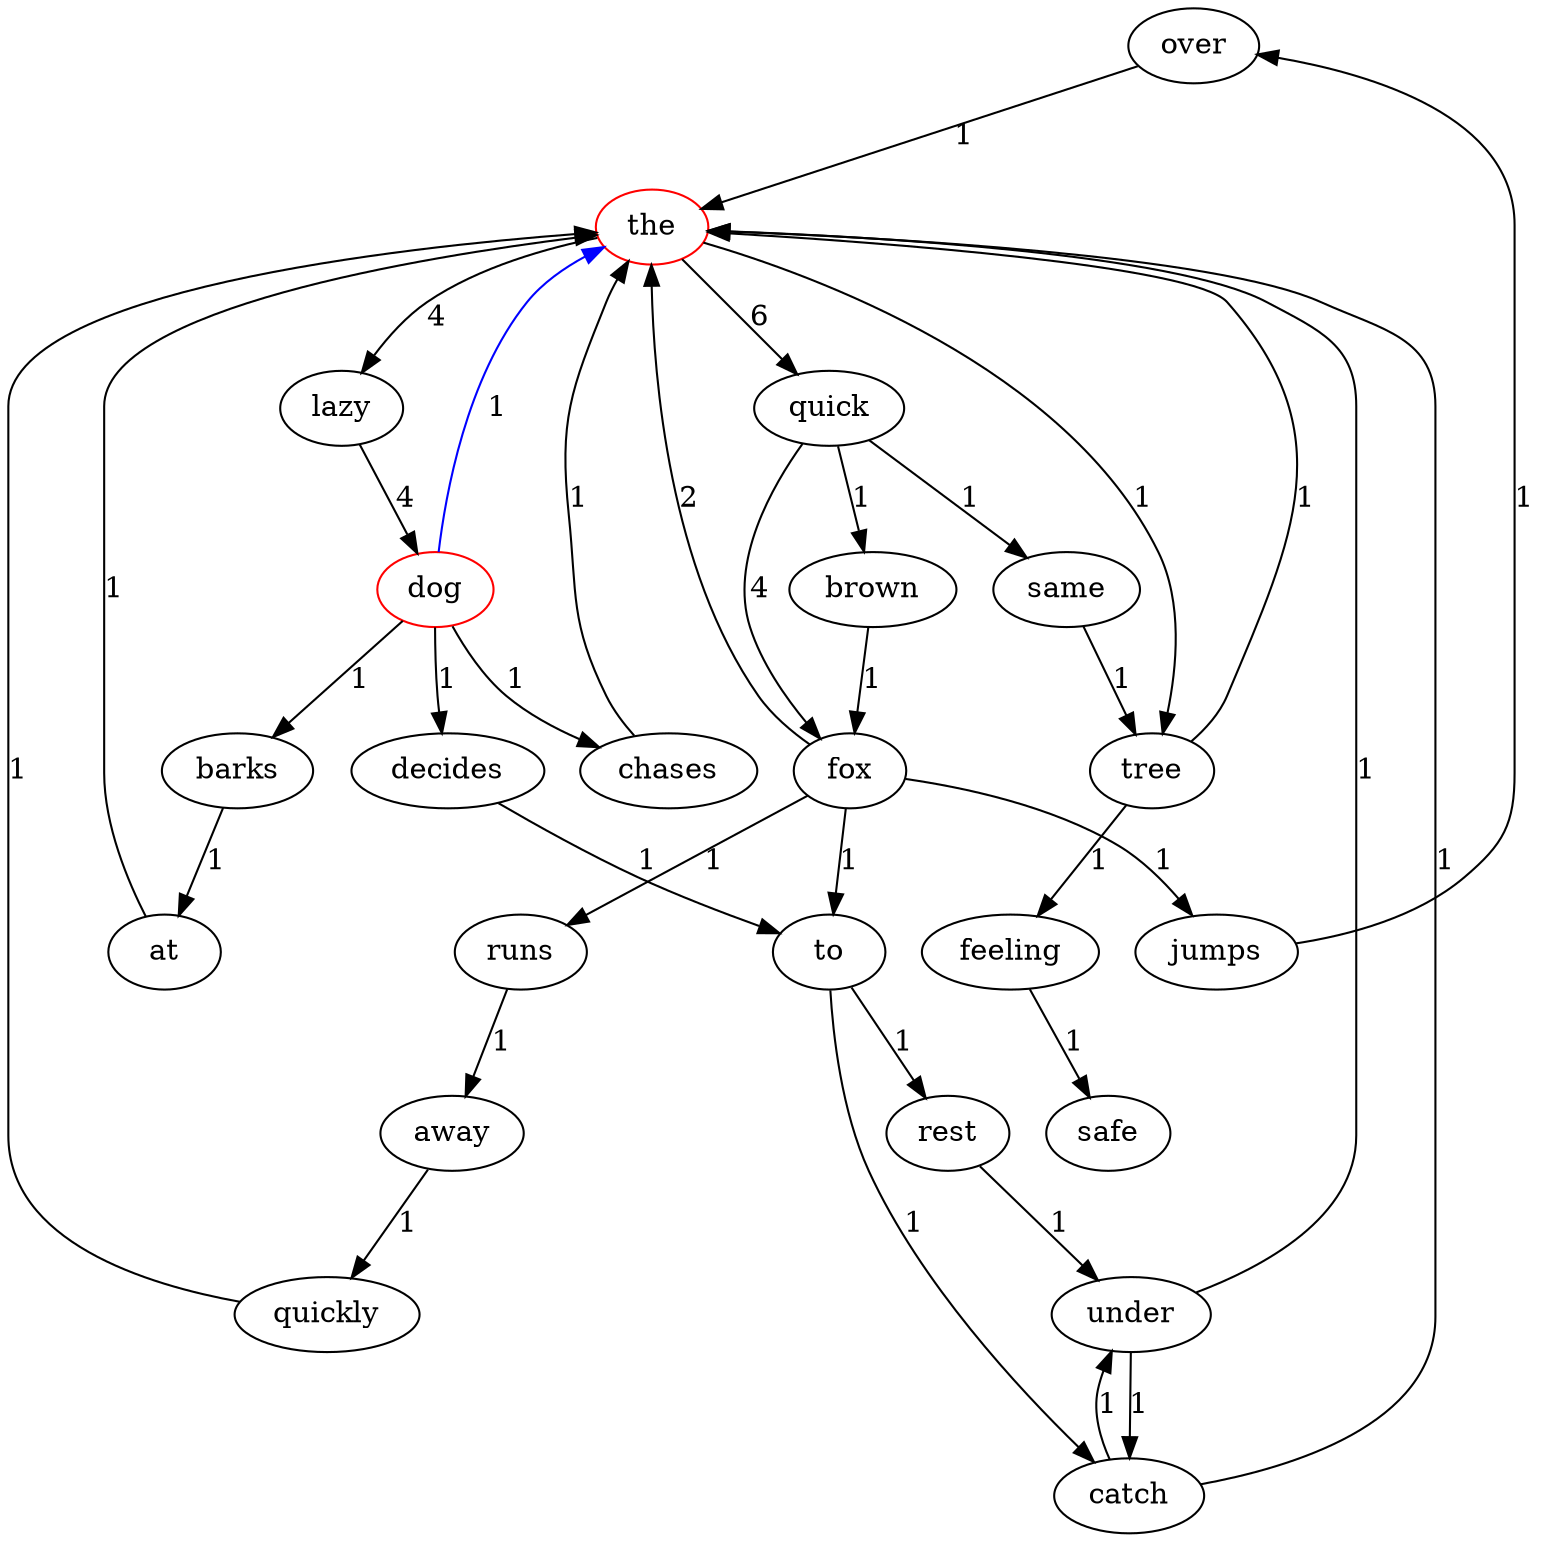 digraph G{
over;
rest;
quick;
away;
lazy;
quickly;
decides;
tree;
jumps;
barks;
feeling;
brown;
fox;
the [color=red];
chases;
same;
at;
safe;
to;
catch;
under;
dog [color=red];
runs;
over->the[label=1];
rest->under[label=1];
quick->same[label=1];
quick->brown[label=1];
quick->fox[label=4];
away->quickly[label=1];
lazy->dog[label=4];
quickly->the[label=1];
decides->to[label=1];
tree->the[label=1];
tree->feeling[label=1];
jumps->over[label=1];
barks->at[label=1];
feeling->safe[label=1];
brown->fox[label=1];
fox->the[label=2];
fox->jumps[label=1];
fox->to[label=1];
fox->runs[label=1];
the->quick[label=6];
the->lazy[label=4];
the->tree[label=1];
chases->the[label=1];
at->the[label=1];
same->tree[label=1];
to->rest[label=1];
to->catch[label=1];
catch->the[label=1];
catch->under[label=1];
under->the[label=1];
under->catch[label=1];
dog->the[label=1, color=blue];
dog->chases[label=1];
dog->decides[label=1];
dog->barks[label=1];
runs->away[label=1];
}
